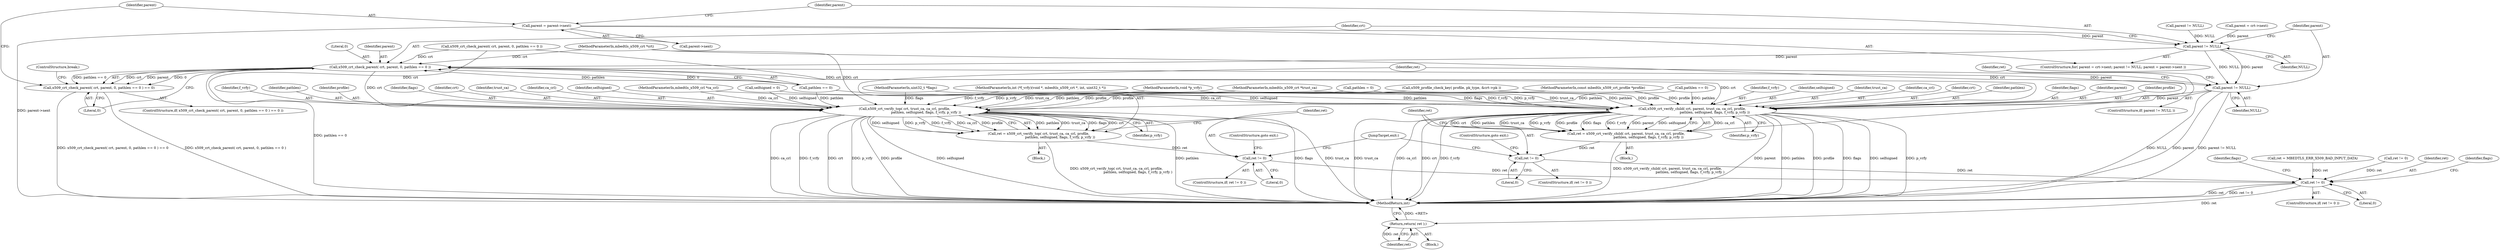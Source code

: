 digraph "0_mbedtls_d15795acd5074e0b44e71f7ede8bdfe1b48591fc@pointer" {
"1000407" [label="(Call,parent = parent->next)"];
"1000404" [label="(Call,parent != NULL)"];
"1000414" [label="(Call,x509_crt_check_parent( crt, parent, 0, pathlen == 0 ))"];
"1000413" [label="(Call,x509_crt_check_parent( crt, parent, 0, pathlen == 0 ) == 0)"];
"1000424" [label="(Call,parent != NULL)"];
"1000430" [label="(Call,x509_crt_verify_child( crt, parent, trust_ca, ca_crl, profile,\n                                          pathlen, selfsigned, flags, f_vrfy, p_vrfy ))"];
"1000428" [label="(Call,ret = x509_crt_verify_child( crt, parent, trust_ca, ca_crl, profile,\n                                          pathlen, selfsigned, flags, f_vrfy, p_vrfy ))"];
"1000442" [label="(Call,ret != 0)"];
"1000467" [label="(Call,ret != 0)"];
"1000478" [label="(Return,return( ret );)"];
"1000450" [label="(Call,x509_crt_verify_top( crt, trust_ca, ca_crl, profile,\n                                        pathlen, selfsigned, flags, f_vrfy, p_vrfy ))"];
"1000448" [label="(Call,ret = x509_crt_verify_top( crt, trust_ca, ca_crl, profile,\n                                        pathlen, selfsigned, flags, f_vrfy, p_vrfy ))"];
"1000461" [label="(Call,ret != 0)"];
"1000483" [label="(Identifier,flags)"];
"1000412" [label="(ControlStructure,if( x509_crt_check_parent( crt, parent, 0, pathlen == 0 ) == 0 ))"];
"1000140" [label="(Call,ret = MBEDTLS_ERR_X509_BAD_INPUT_DATA)"];
"1000453" [label="(Identifier,ca_crl)"];
"1000457" [label="(Identifier,flags)"];
"1000418" [label="(Call,pathlen == 0)"];
"1000430" [label="(Call,x509_crt_verify_child( crt, parent, trust_ca, ca_crl, profile,\n                                          pathlen, selfsigned, flags, f_vrfy, p_vrfy ))"];
"1000432" [label="(Identifier,parent)"];
"1000110" [label="(MethodParameterIn,uint32_t *flags)"];
"1000467" [label="(Call,ret != 0)"];
"1000479" [label="(Identifier,ret)"];
"1000117" [label="(Call,pathlen = 0)"];
"1000424" [label="(Call,parent != NULL)"];
"1000466" [label="(ControlStructure,if( ret != 0 ))"];
"1000459" [label="(Identifier,p_vrfy)"];
"1000425" [label="(Identifier,parent)"];
"1000392" [label="(Call,ret != 0)"];
"1000415" [label="(Identifier,crt)"];
"1000426" [label="(Identifier,NULL)"];
"1000435" [label="(Identifier,profile)"];
"1000439" [label="(Identifier,f_vrfy)"];
"1000399" [label="(Call,parent = crt->next)"];
"1000468" [label="(Identifier,ret)"];
"1000473" [label="(Identifier,flags)"];
"1000478" [label="(Return,return( ret );)"];
"1000112" [label="(MethodParameterIn,void *p_vrfy)"];
"1000442" [label="(Call,ret != 0)"];
"1000408" [label="(Identifier,parent)"];
"1000404" [label="(Call,parent != NULL)"];
"1000451" [label="(Identifier,crt)"];
"1000405" [label="(Identifier,parent)"];
"1000369" [label="(Call,pathlen == 0)"];
"1000445" [label="(ControlStructure,goto exit;)"];
"1000447" [label="(Block,)"];
"1000441" [label="(ControlStructure,if( ret != 0 ))"];
"1000338" [label="(Call,x509_profile_check_key( profile, pk_type, &crt->pk ))"];
"1000437" [label="(Identifier,selfsigned)"];
"1000489" [label="(MethodReturn,int)"];
"1000463" [label="(Literal,0)"];
"1000121" [label="(Call,selfsigned = 0)"];
"1000450" [label="(Call,x509_crt_verify_top( crt, trust_ca, ca_crl, profile,\n                                        pathlen, selfsigned, flags, f_vrfy, p_vrfy ))"];
"1000444" [label="(Literal,0)"];
"1000433" [label="(Identifier,trust_ca)"];
"1000413" [label="(Call,x509_crt_check_parent( crt, parent, 0, pathlen == 0 ) == 0)"];
"1000462" [label="(Identifier,ret)"];
"1000470" [label="(Block,)"];
"1000409" [label="(Call,parent->next)"];
"1000443" [label="(Identifier,ret)"];
"1000434" [label="(Identifier,ca_crl)"];
"1000431" [label="(Identifier,crt)"];
"1000365" [label="(Call,x509_crt_check_parent( crt, parent, 0, pathlen == 0 ))"];
"1000427" [label="(Block,)"];
"1000422" [label="(ControlStructure,break;)"];
"1000436" [label="(Identifier,pathlen)"];
"1000406" [label="(Identifier,NULL)"];
"1000440" [label="(Identifier,p_vrfy)"];
"1000460" [label="(ControlStructure,if( ret != 0 ))"];
"1000414" [label="(Call,x509_crt_check_parent( crt, parent, 0, pathlen == 0 ))"];
"1000465" [label="(JumpTarget,exit:)"];
"1000421" [label="(Literal,0)"];
"1000456" [label="(Identifier,selfsigned)"];
"1000407" [label="(Call,parent = parent->next)"];
"1000417" [label="(Literal,0)"];
"1000461" [label="(Call,ret != 0)"];
"1000449" [label="(Identifier,ret)"];
"1000448" [label="(Call,ret = x509_crt_verify_top( crt, trust_ca, ca_crl, profile,\n                                        pathlen, selfsigned, flags, f_vrfy, p_vrfy ))"];
"1000458" [label="(Identifier,f_vrfy)"];
"1000455" [label="(Identifier,pathlen)"];
"1000398" [label="(ControlStructure,for( parent = crt->next; parent != NULL; parent = parent->next ))"];
"1000454" [label="(Identifier,profile)"];
"1000438" [label="(Identifier,flags)"];
"1000429" [label="(Identifier,ret)"];
"1000423" [label="(ControlStructure,if( parent != NULL ))"];
"1000107" [label="(MethodParameterIn,mbedtls_x509_crl *ca_crl)"];
"1000111" [label="(MethodParameterIn,int (*f_vrfy)(void *, mbedtls_x509_crt *, int, uint32_t *))"];
"1000452" [label="(Identifier,trust_ca)"];
"1000416" [label="(Identifier,parent)"];
"1000108" [label="(MethodParameterIn,const mbedtls_x509_crt_profile *profile)"];
"1000375" [label="(Call,parent != NULL)"];
"1000428" [label="(Call,ret = x509_crt_verify_child( crt, parent, trust_ca, ca_crl, profile,\n                                          pathlen, selfsigned, flags, f_vrfy, p_vrfy ))"];
"1000105" [label="(MethodParameterIn,mbedtls_x509_crt *crt)"];
"1000106" [label="(MethodParameterIn,mbedtls_x509_crt *trust_ca)"];
"1000464" [label="(ControlStructure,goto exit;)"];
"1000469" [label="(Literal,0)"];
"1000407" -> "1000398"  [label="AST: "];
"1000407" -> "1000409"  [label="CFG: "];
"1000408" -> "1000407"  [label="AST: "];
"1000409" -> "1000407"  [label="AST: "];
"1000405" -> "1000407"  [label="CFG: "];
"1000407" -> "1000489"  [label="DDG: parent->next"];
"1000407" -> "1000404"  [label="DDG: parent"];
"1000404" -> "1000398"  [label="AST: "];
"1000404" -> "1000406"  [label="CFG: "];
"1000405" -> "1000404"  [label="AST: "];
"1000406" -> "1000404"  [label="AST: "];
"1000415" -> "1000404"  [label="CFG: "];
"1000425" -> "1000404"  [label="CFG: "];
"1000399" -> "1000404"  [label="DDG: parent"];
"1000375" -> "1000404"  [label="DDG: NULL"];
"1000404" -> "1000414"  [label="DDG: parent"];
"1000404" -> "1000424"  [label="DDG: parent"];
"1000404" -> "1000424"  [label="DDG: NULL"];
"1000414" -> "1000413"  [label="AST: "];
"1000414" -> "1000418"  [label="CFG: "];
"1000415" -> "1000414"  [label="AST: "];
"1000416" -> "1000414"  [label="AST: "];
"1000417" -> "1000414"  [label="AST: "];
"1000418" -> "1000414"  [label="AST: "];
"1000421" -> "1000414"  [label="CFG: "];
"1000414" -> "1000489"  [label="DDG: pathlen == 0"];
"1000414" -> "1000413"  [label="DDG: crt"];
"1000414" -> "1000413"  [label="DDG: parent"];
"1000414" -> "1000413"  [label="DDG: 0"];
"1000414" -> "1000413"  [label="DDG: pathlen == 0"];
"1000365" -> "1000414"  [label="DDG: crt"];
"1000105" -> "1000414"  [label="DDG: crt"];
"1000418" -> "1000414"  [label="DDG: pathlen"];
"1000418" -> "1000414"  [label="DDG: 0"];
"1000414" -> "1000424"  [label="DDG: parent"];
"1000414" -> "1000430"  [label="DDG: crt"];
"1000414" -> "1000450"  [label="DDG: crt"];
"1000413" -> "1000412"  [label="AST: "];
"1000413" -> "1000421"  [label="CFG: "];
"1000421" -> "1000413"  [label="AST: "];
"1000422" -> "1000413"  [label="CFG: "];
"1000408" -> "1000413"  [label="CFG: "];
"1000413" -> "1000489"  [label="DDG: x509_crt_check_parent( crt, parent, 0, pathlen == 0 )"];
"1000413" -> "1000489"  [label="DDG: x509_crt_check_parent( crt, parent, 0, pathlen == 0 ) == 0"];
"1000424" -> "1000423"  [label="AST: "];
"1000424" -> "1000426"  [label="CFG: "];
"1000425" -> "1000424"  [label="AST: "];
"1000426" -> "1000424"  [label="AST: "];
"1000429" -> "1000424"  [label="CFG: "];
"1000449" -> "1000424"  [label="CFG: "];
"1000424" -> "1000489"  [label="DDG: NULL"];
"1000424" -> "1000489"  [label="DDG: parent"];
"1000424" -> "1000489"  [label="DDG: parent != NULL"];
"1000424" -> "1000430"  [label="DDG: parent"];
"1000430" -> "1000428"  [label="AST: "];
"1000430" -> "1000440"  [label="CFG: "];
"1000431" -> "1000430"  [label="AST: "];
"1000432" -> "1000430"  [label="AST: "];
"1000433" -> "1000430"  [label="AST: "];
"1000434" -> "1000430"  [label="AST: "];
"1000435" -> "1000430"  [label="AST: "];
"1000436" -> "1000430"  [label="AST: "];
"1000437" -> "1000430"  [label="AST: "];
"1000438" -> "1000430"  [label="AST: "];
"1000439" -> "1000430"  [label="AST: "];
"1000440" -> "1000430"  [label="AST: "];
"1000428" -> "1000430"  [label="CFG: "];
"1000430" -> "1000489"  [label="DDG: pathlen"];
"1000430" -> "1000489"  [label="DDG: selfsigned"];
"1000430" -> "1000489"  [label="DDG: p_vrfy"];
"1000430" -> "1000489"  [label="DDG: ca_crl"];
"1000430" -> "1000489"  [label="DDG: flags"];
"1000430" -> "1000489"  [label="DDG: parent"];
"1000430" -> "1000489"  [label="DDG: crt"];
"1000430" -> "1000489"  [label="DDG: trust_ca"];
"1000430" -> "1000489"  [label="DDG: profile"];
"1000430" -> "1000489"  [label="DDG: f_vrfy"];
"1000430" -> "1000428"  [label="DDG: ca_crl"];
"1000430" -> "1000428"  [label="DDG: crt"];
"1000430" -> "1000428"  [label="DDG: pathlen"];
"1000430" -> "1000428"  [label="DDG: trust_ca"];
"1000430" -> "1000428"  [label="DDG: p_vrfy"];
"1000430" -> "1000428"  [label="DDG: profile"];
"1000430" -> "1000428"  [label="DDG: flags"];
"1000430" -> "1000428"  [label="DDG: f_vrfy"];
"1000430" -> "1000428"  [label="DDG: parent"];
"1000430" -> "1000428"  [label="DDG: selfsigned"];
"1000365" -> "1000430"  [label="DDG: crt"];
"1000105" -> "1000430"  [label="DDG: crt"];
"1000106" -> "1000430"  [label="DDG: trust_ca"];
"1000107" -> "1000430"  [label="DDG: ca_crl"];
"1000338" -> "1000430"  [label="DDG: profile"];
"1000108" -> "1000430"  [label="DDG: profile"];
"1000369" -> "1000430"  [label="DDG: pathlen"];
"1000117" -> "1000430"  [label="DDG: pathlen"];
"1000418" -> "1000430"  [label="DDG: pathlen"];
"1000121" -> "1000430"  [label="DDG: selfsigned"];
"1000110" -> "1000430"  [label="DDG: flags"];
"1000111" -> "1000430"  [label="DDG: f_vrfy"];
"1000112" -> "1000430"  [label="DDG: p_vrfy"];
"1000428" -> "1000427"  [label="AST: "];
"1000429" -> "1000428"  [label="AST: "];
"1000443" -> "1000428"  [label="CFG: "];
"1000428" -> "1000489"  [label="DDG: x509_crt_verify_child( crt, parent, trust_ca, ca_crl, profile,\n                                          pathlen, selfsigned, flags, f_vrfy, p_vrfy )"];
"1000428" -> "1000442"  [label="DDG: ret"];
"1000442" -> "1000441"  [label="AST: "];
"1000442" -> "1000444"  [label="CFG: "];
"1000443" -> "1000442"  [label="AST: "];
"1000444" -> "1000442"  [label="AST: "];
"1000445" -> "1000442"  [label="CFG: "];
"1000465" -> "1000442"  [label="CFG: "];
"1000442" -> "1000467"  [label="DDG: ret"];
"1000467" -> "1000466"  [label="AST: "];
"1000467" -> "1000469"  [label="CFG: "];
"1000468" -> "1000467"  [label="AST: "];
"1000469" -> "1000467"  [label="AST: "];
"1000473" -> "1000467"  [label="CFG: "];
"1000483" -> "1000467"  [label="CFG: "];
"1000467" -> "1000489"  [label="DDG: ret"];
"1000467" -> "1000489"  [label="DDG: ret != 0"];
"1000140" -> "1000467"  [label="DDG: ret"];
"1000392" -> "1000467"  [label="DDG: ret"];
"1000461" -> "1000467"  [label="DDG: ret"];
"1000467" -> "1000478"  [label="DDG: ret"];
"1000478" -> "1000470"  [label="AST: "];
"1000478" -> "1000479"  [label="CFG: "];
"1000479" -> "1000478"  [label="AST: "];
"1000489" -> "1000478"  [label="CFG: "];
"1000478" -> "1000489"  [label="DDG: <RET>"];
"1000479" -> "1000478"  [label="DDG: ret"];
"1000450" -> "1000448"  [label="AST: "];
"1000450" -> "1000459"  [label="CFG: "];
"1000451" -> "1000450"  [label="AST: "];
"1000452" -> "1000450"  [label="AST: "];
"1000453" -> "1000450"  [label="AST: "];
"1000454" -> "1000450"  [label="AST: "];
"1000455" -> "1000450"  [label="AST: "];
"1000456" -> "1000450"  [label="AST: "];
"1000457" -> "1000450"  [label="AST: "];
"1000458" -> "1000450"  [label="AST: "];
"1000459" -> "1000450"  [label="AST: "];
"1000448" -> "1000450"  [label="CFG: "];
"1000450" -> "1000489"  [label="DDG: pathlen"];
"1000450" -> "1000489"  [label="DDG: p_vrfy"];
"1000450" -> "1000489"  [label="DDG: flags"];
"1000450" -> "1000489"  [label="DDG: trust_ca"];
"1000450" -> "1000489"  [label="DDG: ca_crl"];
"1000450" -> "1000489"  [label="DDG: f_vrfy"];
"1000450" -> "1000489"  [label="DDG: crt"];
"1000450" -> "1000489"  [label="DDG: profile"];
"1000450" -> "1000489"  [label="DDG: selfsigned"];
"1000450" -> "1000448"  [label="DDG: pathlen"];
"1000450" -> "1000448"  [label="DDG: trust_ca"];
"1000450" -> "1000448"  [label="DDG: flags"];
"1000450" -> "1000448"  [label="DDG: crt"];
"1000450" -> "1000448"  [label="DDG: selfsigned"];
"1000450" -> "1000448"  [label="DDG: p_vrfy"];
"1000450" -> "1000448"  [label="DDG: f_vrfy"];
"1000450" -> "1000448"  [label="DDG: ca_crl"];
"1000450" -> "1000448"  [label="DDG: profile"];
"1000365" -> "1000450"  [label="DDG: crt"];
"1000105" -> "1000450"  [label="DDG: crt"];
"1000106" -> "1000450"  [label="DDG: trust_ca"];
"1000107" -> "1000450"  [label="DDG: ca_crl"];
"1000338" -> "1000450"  [label="DDG: profile"];
"1000108" -> "1000450"  [label="DDG: profile"];
"1000369" -> "1000450"  [label="DDG: pathlen"];
"1000117" -> "1000450"  [label="DDG: pathlen"];
"1000418" -> "1000450"  [label="DDG: pathlen"];
"1000121" -> "1000450"  [label="DDG: selfsigned"];
"1000110" -> "1000450"  [label="DDG: flags"];
"1000111" -> "1000450"  [label="DDG: f_vrfy"];
"1000112" -> "1000450"  [label="DDG: p_vrfy"];
"1000448" -> "1000447"  [label="AST: "];
"1000449" -> "1000448"  [label="AST: "];
"1000462" -> "1000448"  [label="CFG: "];
"1000448" -> "1000489"  [label="DDG: x509_crt_verify_top( crt, trust_ca, ca_crl, profile,\n                                        pathlen, selfsigned, flags, f_vrfy, p_vrfy )"];
"1000448" -> "1000461"  [label="DDG: ret"];
"1000461" -> "1000460"  [label="AST: "];
"1000461" -> "1000463"  [label="CFG: "];
"1000462" -> "1000461"  [label="AST: "];
"1000463" -> "1000461"  [label="AST: "];
"1000464" -> "1000461"  [label="CFG: "];
"1000465" -> "1000461"  [label="CFG: "];
}
